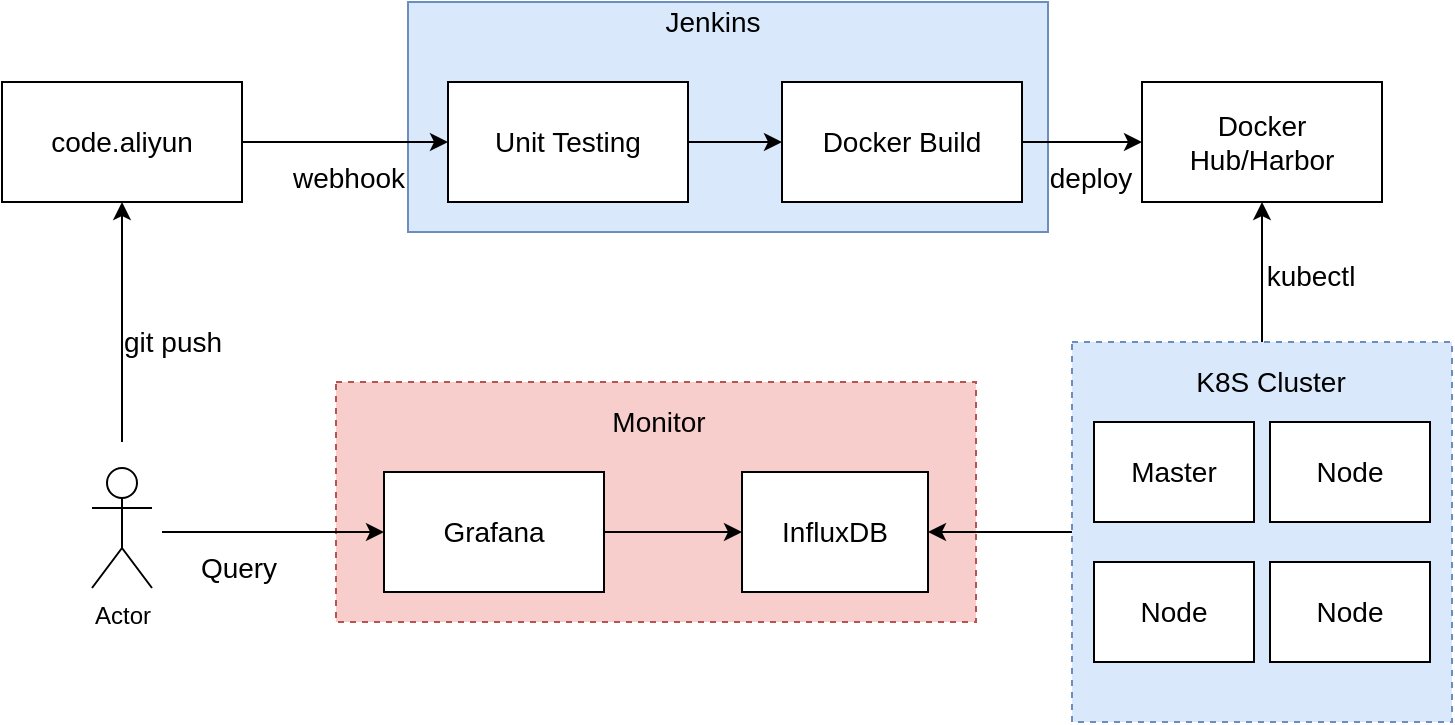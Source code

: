 <mxfile version="12.4.3" type="device" pages="1"><diagram id="ztSeTvSpbWsZ5ufr-cQT" name="第 1 页"><mxGraphModel dx="1108" dy="401" grid="1" gridSize="10" guides="1" tooltips="1" connect="1" arrows="1" fold="1" page="1" pageScale="1" pageWidth="827" pageHeight="1169" math="0" shadow="0"><root><mxCell id="0"/><mxCell id="1" parent="0"/><mxCell id="Z0J9E6F2pf_HLHtjV_Fm-47" value="" style="rounded=0;whiteSpace=wrap;html=1;dashed=1;fillColor=#f8cecc;strokeColor=#b85450;" vertex="1" parent="1"><mxGeometry x="237" y="220" width="320" height="120" as="geometry"/></mxCell><mxCell id="Z0J9E6F2pf_HLHtjV_Fm-24" value="" style="rounded=0;whiteSpace=wrap;html=1;fillColor=#dae8fc;strokeColor=#6c8ebf;" vertex="1" parent="1"><mxGeometry x="273" y="30" width="320" height="115" as="geometry"/></mxCell><mxCell id="Z0J9E6F2pf_HLHtjV_Fm-30" value="" style="edgeStyle=orthogonalEdgeStyle;rounded=0;orthogonalLoop=1;jettySize=auto;html=1;" edge="1" parent="1" source="Z0J9E6F2pf_HLHtjV_Fm-29" target="Z0J9E6F2pf_HLHtjV_Fm-15"><mxGeometry relative="1" as="geometry"/></mxCell><mxCell id="Z0J9E6F2pf_HLHtjV_Fm-38" value="" style="edgeStyle=orthogonalEdgeStyle;rounded=0;orthogonalLoop=1;jettySize=auto;html=1;" edge="1" parent="1" source="Z0J9E6F2pf_HLHtjV_Fm-29" target="Z0J9E6F2pf_HLHtjV_Fm-34"><mxGeometry relative="1" as="geometry"/></mxCell><mxCell id="Z0J9E6F2pf_HLHtjV_Fm-29" value="" style="whiteSpace=wrap;html=1;aspect=fixed;dashed=1;fillColor=#dae8fc;strokeColor=#6c8ebf;" vertex="1" parent="1"><mxGeometry x="605" y="200" width="190" height="190" as="geometry"/></mxCell><mxCell id="Z0J9E6F2pf_HLHtjV_Fm-9" value="" style="edgeStyle=orthogonalEdgeStyle;rounded=0;orthogonalLoop=1;jettySize=auto;html=1;" edge="1" parent="1" source="Z0J9E6F2pf_HLHtjV_Fm-1" target="Z0J9E6F2pf_HLHtjV_Fm-7"><mxGeometry relative="1" as="geometry"/></mxCell><mxCell id="Z0J9E6F2pf_HLHtjV_Fm-1" value="&lt;font style=&quot;font-size: 14px&quot;&gt;code.aliyun&lt;/font&gt;" style="rounded=0;whiteSpace=wrap;html=1;" vertex="1" parent="1"><mxGeometry x="70" y="70" width="120" height="60" as="geometry"/></mxCell><mxCell id="Z0J9E6F2pf_HLHtjV_Fm-2" value="&lt;font style=&quot;font-size: 14px&quot;&gt;git push&lt;/font&gt;" style="text;html=1;align=center;verticalAlign=middle;resizable=0;points=[];;autosize=1;" vertex="1" parent="1"><mxGeometry x="125" y="190" width="60" height="20" as="geometry"/></mxCell><mxCell id="Z0J9E6F2pf_HLHtjV_Fm-3" value="Actor" style="shape=umlActor;verticalLabelPosition=bottom;labelBackgroundColor=#ffffff;verticalAlign=top;html=1;outlineConnect=0;" vertex="1" parent="1"><mxGeometry x="115" y="263" width="30" height="60" as="geometry"/></mxCell><mxCell id="Z0J9E6F2pf_HLHtjV_Fm-5" value="" style="endArrow=classic;html=1;" edge="1" parent="1" target="Z0J9E6F2pf_HLHtjV_Fm-1"><mxGeometry width="50" height="50" relative="1" as="geometry"><mxPoint x="130" y="250" as="sourcePoint"/><mxPoint x="140" y="180" as="targetPoint"/></mxGeometry></mxCell><mxCell id="Z0J9E6F2pf_HLHtjV_Fm-6" value="&lt;font style=&quot;font-size: 14px&quot;&gt;webhook&lt;br&gt;&lt;/font&gt;" style="text;html=1;align=center;verticalAlign=middle;resizable=0;points=[];;autosize=1;" vertex="1" parent="1"><mxGeometry x="213" y="108" width="60" height="20" as="geometry"/></mxCell><mxCell id="Z0J9E6F2pf_HLHtjV_Fm-14" value="" style="edgeStyle=orthogonalEdgeStyle;rounded=0;orthogonalLoop=1;jettySize=auto;html=1;" edge="1" parent="1" source="Z0J9E6F2pf_HLHtjV_Fm-7" target="Z0J9E6F2pf_HLHtjV_Fm-13"><mxGeometry relative="1" as="geometry"/></mxCell><mxCell id="Z0J9E6F2pf_HLHtjV_Fm-7" value="&lt;font style=&quot;font-size: 14px&quot;&gt;Unit Testing&lt;/font&gt;" style="rounded=0;whiteSpace=wrap;html=1;" vertex="1" parent="1"><mxGeometry x="293" y="70" width="120" height="60" as="geometry"/></mxCell><mxCell id="Z0J9E6F2pf_HLHtjV_Fm-16" value="" style="edgeStyle=orthogonalEdgeStyle;rounded=0;orthogonalLoop=1;jettySize=auto;html=1;" edge="1" parent="1" source="Z0J9E6F2pf_HLHtjV_Fm-13" target="Z0J9E6F2pf_HLHtjV_Fm-15"><mxGeometry relative="1" as="geometry"/></mxCell><mxCell id="Z0J9E6F2pf_HLHtjV_Fm-13" value="&lt;font style=&quot;font-size: 14px&quot;&gt;Docker Build&lt;/font&gt;" style="rounded=0;whiteSpace=wrap;html=1;" vertex="1" parent="1"><mxGeometry x="460" y="70" width="120" height="60" as="geometry"/></mxCell><mxCell id="Z0J9E6F2pf_HLHtjV_Fm-15" value="&lt;font style=&quot;font-size: 14px&quot;&gt;Docker Hub/Harbor&lt;/font&gt;" style="rounded=0;whiteSpace=wrap;html=1;" vertex="1" parent="1"><mxGeometry x="640" y="70" width="120" height="60" as="geometry"/></mxCell><mxCell id="Z0J9E6F2pf_HLHtjV_Fm-17" value="&lt;font style=&quot;font-size: 14px&quot;&gt;deploy&lt;/font&gt;" style="text;html=1;align=center;verticalAlign=middle;resizable=0;points=[];;autosize=1;" vertex="1" parent="1"><mxGeometry x="589" y="108" width="50" height="20" as="geometry"/></mxCell><mxCell id="Z0J9E6F2pf_HLHtjV_Fm-23" value="&lt;font style=&quot;font-size: 14px&quot;&gt;Node&lt;/font&gt;" style="rounded=0;whiteSpace=wrap;html=1;" vertex="1" parent="1"><mxGeometry x="704" y="240" width="80" height="50" as="geometry"/></mxCell><mxCell id="Z0J9E6F2pf_HLHtjV_Fm-26" value="&lt;font style=&quot;font-size: 14px&quot;&gt;Master&lt;/font&gt;" style="rounded=0;whiteSpace=wrap;html=1;" vertex="1" parent="1"><mxGeometry x="616" y="240" width="80" height="50" as="geometry"/></mxCell><mxCell id="Z0J9E6F2pf_HLHtjV_Fm-27" value="&lt;font style=&quot;font-size: 14px&quot;&gt;Node&lt;/font&gt;" style="rounded=0;whiteSpace=wrap;html=1;" vertex="1" parent="1"><mxGeometry x="616" y="310" width="80" height="50" as="geometry"/></mxCell><mxCell id="Z0J9E6F2pf_HLHtjV_Fm-28" value="&lt;font style=&quot;font-size: 14px&quot;&gt;Node&lt;/font&gt;" style="rounded=0;whiteSpace=wrap;html=1;" vertex="1" parent="1"><mxGeometry x="704" y="310" width="80" height="50" as="geometry"/></mxCell><mxCell id="Z0J9E6F2pf_HLHtjV_Fm-32" value="&lt;font style=&quot;font-size: 14px&quot;&gt;K8S Cluster&lt;/font&gt;" style="text;html=1;align=center;verticalAlign=middle;resizable=0;points=[];;autosize=1;" vertex="1" parent="1"><mxGeometry x="664" y="210" width="80" height="20" as="geometry"/></mxCell><mxCell id="Z0J9E6F2pf_HLHtjV_Fm-33" value="&lt;font style=&quot;font-size: 14px&quot;&gt;kubectl&lt;/font&gt;" style="text;html=1;align=center;verticalAlign=middle;resizable=0;points=[];;autosize=1;" vertex="1" parent="1"><mxGeometry x="699" y="157" width="50" height="20" as="geometry"/></mxCell><mxCell id="Z0J9E6F2pf_HLHtjV_Fm-34" value="&lt;font style=&quot;font-size: 14px&quot;&gt;InfluxDB&lt;/font&gt;" style="rounded=0;whiteSpace=wrap;html=1;" vertex="1" parent="1"><mxGeometry x="440" y="265" width="93" height="60" as="geometry"/></mxCell><mxCell id="Z0J9E6F2pf_HLHtjV_Fm-36" value="&lt;font style=&quot;font-size: 14px&quot;&gt;Jenkins&lt;/font&gt;" style="text;html=1;align=center;verticalAlign=middle;resizable=0;points=[];;autosize=1;" vertex="1" parent="1"><mxGeometry x="400" y="30" width="50" height="20" as="geometry"/></mxCell><mxCell id="Z0J9E6F2pf_HLHtjV_Fm-40" value="" style="edgeStyle=orthogonalEdgeStyle;rounded=0;orthogonalLoop=1;jettySize=auto;html=1;" edge="1" parent="1" source="Z0J9E6F2pf_HLHtjV_Fm-39" target="Z0J9E6F2pf_HLHtjV_Fm-34"><mxGeometry relative="1" as="geometry"/></mxCell><mxCell id="Z0J9E6F2pf_HLHtjV_Fm-39" value="&lt;font style=&quot;font-size: 14px&quot;&gt;Grafana&lt;/font&gt;" style="rounded=0;whiteSpace=wrap;html=1;" vertex="1" parent="1"><mxGeometry x="261" y="265" width="110" height="60" as="geometry"/></mxCell><mxCell id="Z0J9E6F2pf_HLHtjV_Fm-45" value="" style="endArrow=classic;html=1;entryX=0;entryY=0.5;entryDx=0;entryDy=0;" edge="1" parent="1" target="Z0J9E6F2pf_HLHtjV_Fm-39"><mxGeometry width="50" height="50" relative="1" as="geometry"><mxPoint x="150" y="295" as="sourcePoint"/><mxPoint x="120" y="410" as="targetPoint"/></mxGeometry></mxCell><mxCell id="Z0J9E6F2pf_HLHtjV_Fm-48" value="&lt;font style=&quot;font-size: 14px&quot;&gt;Monitor&lt;/font&gt;" style="text;html=1;align=center;verticalAlign=middle;resizable=0;points=[];;autosize=1;" vertex="1" parent="1"><mxGeometry x="373" y="230" width="50" height="20" as="geometry"/></mxCell><mxCell id="Z0J9E6F2pf_HLHtjV_Fm-49" value="&lt;font style=&quot;font-size: 14px&quot;&gt;Query&lt;/font&gt;" style="text;html=1;align=center;verticalAlign=middle;resizable=0;points=[];;autosize=1;" vertex="1" parent="1"><mxGeometry x="163" y="303" width="50" height="20" as="geometry"/></mxCell></root></mxGraphModel></diagram></mxfile>